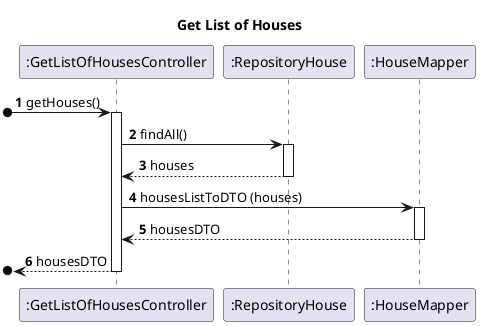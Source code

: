 @startuml
'https://plantuml.com/sequence-diagram


title Get List of Houses

autonumber

[o-> ":GetListOfHousesController" : getHouses()
activate ":GetListOfHousesController"

":GetListOfHousesController"->":RepositoryHouse" : findAll()
activate ":RepositoryHouse"

":RepositoryHouse"-->":GetListOfHousesController" : houses
deactivate ":RepositoryHouse"

":GetListOfHousesController"->":HouseMapper" : housesListToDTO (houses)
activate ":HouseMapper"

":HouseMapper"-->":GetListOfHousesController" : housesDTO
deactivate ":HouseMapper"

[o<--":GetListOfHousesController" : housesDTO
deactivate ":GetListOfHousesController"
@enduml